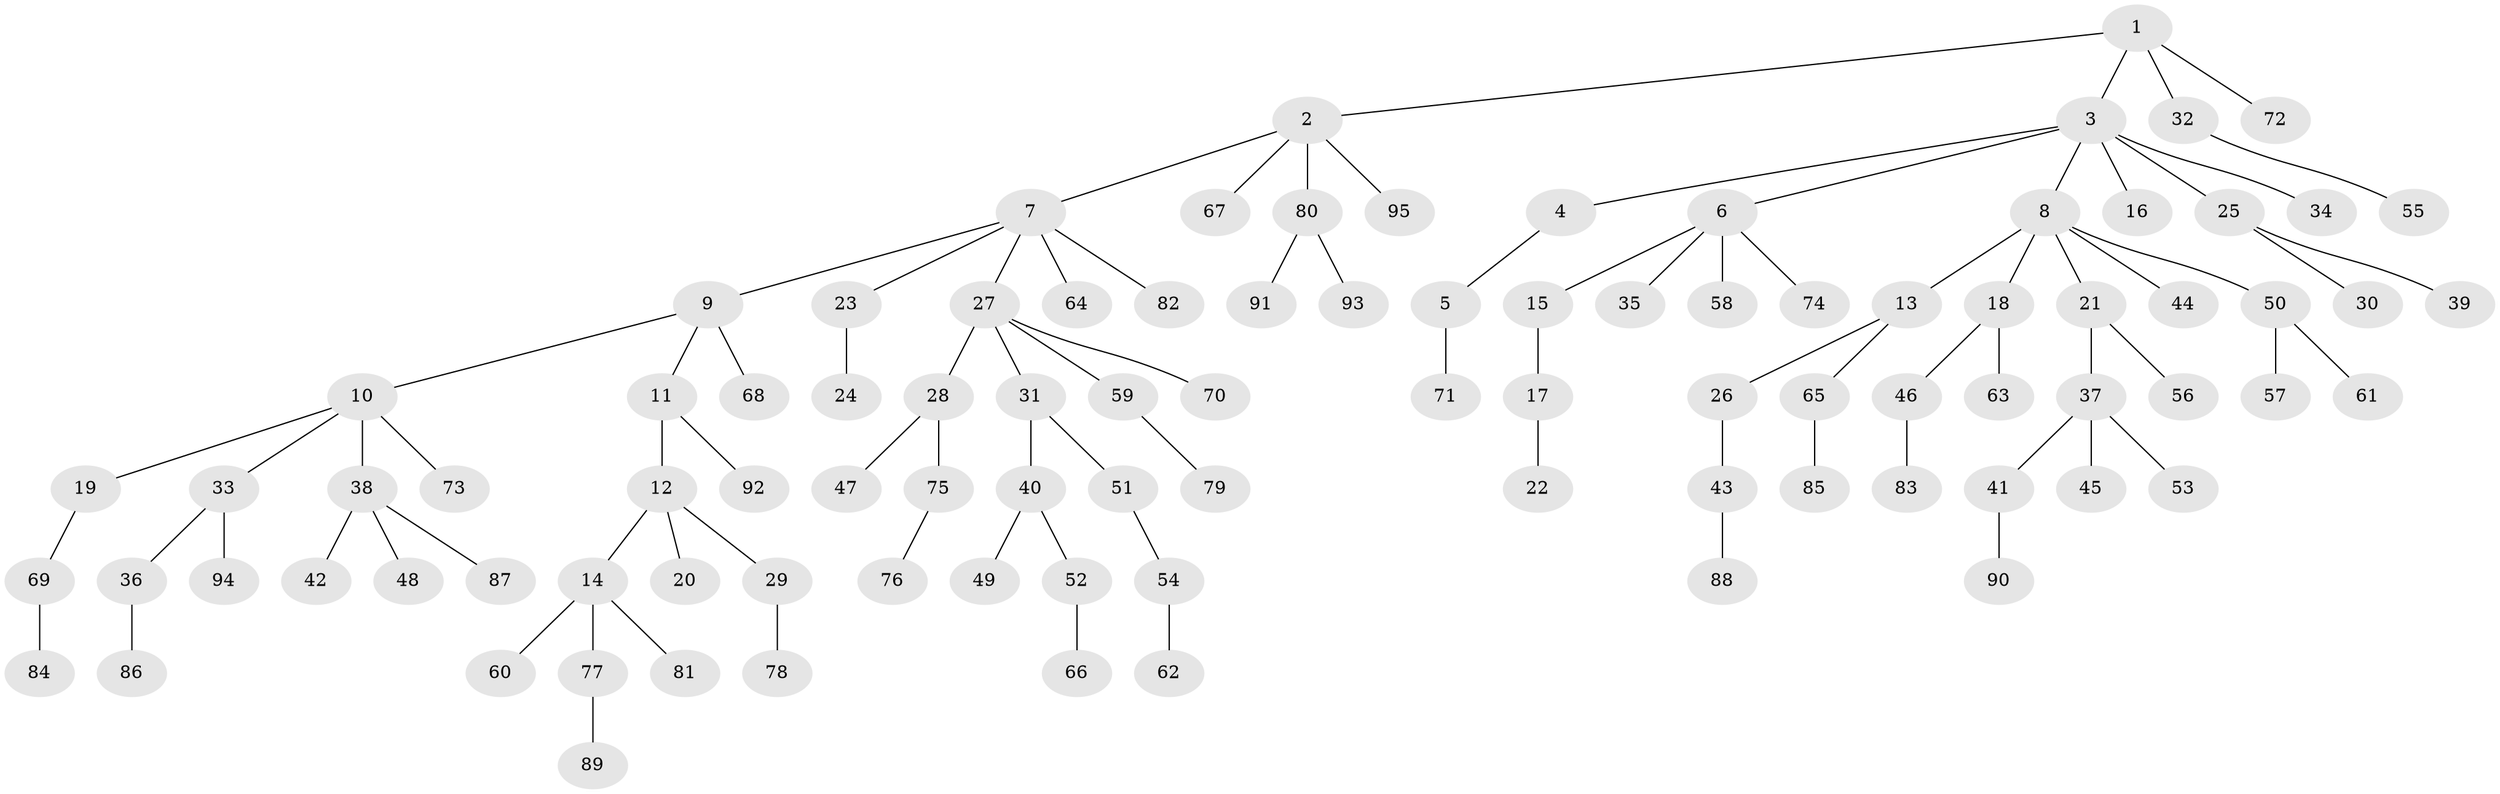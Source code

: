 // coarse degree distribution, {6: 0.03571428571428571, 4: 0.03571428571428571, 1: 0.7142857142857143, 7: 0.03571428571428571, 8: 0.03571428571428571, 2: 0.10714285714285714, 3: 0.03571428571428571}
// Generated by graph-tools (version 1.1) at 2025/19/03/04/25 18:19:26]
// undirected, 95 vertices, 94 edges
graph export_dot {
graph [start="1"]
  node [color=gray90,style=filled];
  1;
  2;
  3;
  4;
  5;
  6;
  7;
  8;
  9;
  10;
  11;
  12;
  13;
  14;
  15;
  16;
  17;
  18;
  19;
  20;
  21;
  22;
  23;
  24;
  25;
  26;
  27;
  28;
  29;
  30;
  31;
  32;
  33;
  34;
  35;
  36;
  37;
  38;
  39;
  40;
  41;
  42;
  43;
  44;
  45;
  46;
  47;
  48;
  49;
  50;
  51;
  52;
  53;
  54;
  55;
  56;
  57;
  58;
  59;
  60;
  61;
  62;
  63;
  64;
  65;
  66;
  67;
  68;
  69;
  70;
  71;
  72;
  73;
  74;
  75;
  76;
  77;
  78;
  79;
  80;
  81;
  82;
  83;
  84;
  85;
  86;
  87;
  88;
  89;
  90;
  91;
  92;
  93;
  94;
  95;
  1 -- 2;
  1 -- 3;
  1 -- 32;
  1 -- 72;
  2 -- 7;
  2 -- 67;
  2 -- 80;
  2 -- 95;
  3 -- 4;
  3 -- 6;
  3 -- 8;
  3 -- 16;
  3 -- 25;
  3 -- 34;
  4 -- 5;
  5 -- 71;
  6 -- 15;
  6 -- 35;
  6 -- 58;
  6 -- 74;
  7 -- 9;
  7 -- 23;
  7 -- 27;
  7 -- 64;
  7 -- 82;
  8 -- 13;
  8 -- 18;
  8 -- 21;
  8 -- 44;
  8 -- 50;
  9 -- 10;
  9 -- 11;
  9 -- 68;
  10 -- 19;
  10 -- 33;
  10 -- 38;
  10 -- 73;
  11 -- 12;
  11 -- 92;
  12 -- 14;
  12 -- 20;
  12 -- 29;
  13 -- 26;
  13 -- 65;
  14 -- 60;
  14 -- 77;
  14 -- 81;
  15 -- 17;
  17 -- 22;
  18 -- 46;
  18 -- 63;
  19 -- 69;
  21 -- 37;
  21 -- 56;
  23 -- 24;
  25 -- 30;
  25 -- 39;
  26 -- 43;
  27 -- 28;
  27 -- 31;
  27 -- 59;
  27 -- 70;
  28 -- 47;
  28 -- 75;
  29 -- 78;
  31 -- 40;
  31 -- 51;
  32 -- 55;
  33 -- 36;
  33 -- 94;
  36 -- 86;
  37 -- 41;
  37 -- 45;
  37 -- 53;
  38 -- 42;
  38 -- 48;
  38 -- 87;
  40 -- 49;
  40 -- 52;
  41 -- 90;
  43 -- 88;
  46 -- 83;
  50 -- 57;
  50 -- 61;
  51 -- 54;
  52 -- 66;
  54 -- 62;
  59 -- 79;
  65 -- 85;
  69 -- 84;
  75 -- 76;
  77 -- 89;
  80 -- 91;
  80 -- 93;
}
